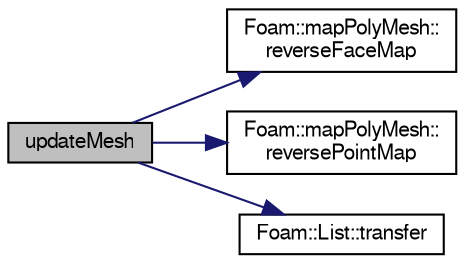 digraph "updateMesh"
{
  bgcolor="transparent";
  edge [fontname="FreeSans",fontsize="10",labelfontname="FreeSans",labelfontsize="10"];
  node [fontname="FreeSans",fontsize="10",shape=record];
  rankdir="LR";
  Node1 [label="updateMesh",height=0.2,width=0.4,color="black", fillcolor="grey75", style="filled" fontcolor="black"];
  Node1 -> Node2 [color="midnightblue",fontsize="10",style="solid",fontname="FreeSans"];
  Node2 [label="Foam::mapPolyMesh::\lreverseFaceMap",height=0.2,width=0.4,color="black",URL="$a01392.html#a58d8d04b8651eb9e33156c7d7f2dcb74",tooltip="Reverse face map. "];
  Node1 -> Node3 [color="midnightblue",fontsize="10",style="solid",fontname="FreeSans"];
  Node3 [label="Foam::mapPolyMesh::\lreversePointMap",height=0.2,width=0.4,color="black",URL="$a01392.html#a354ff3d4f67f53468e641bb69a286bb2",tooltip="Reverse point map. "];
  Node1 -> Node4 [color="midnightblue",fontsize="10",style="solid",fontname="FreeSans"];
  Node4 [label="Foam::List::transfer",height=0.2,width=0.4,color="black",URL="$a01325.html#a25ad1d2084d16b234b0cf91c07e832c0",tooltip="Transfer the contents of the argument List into this list. "];
}
